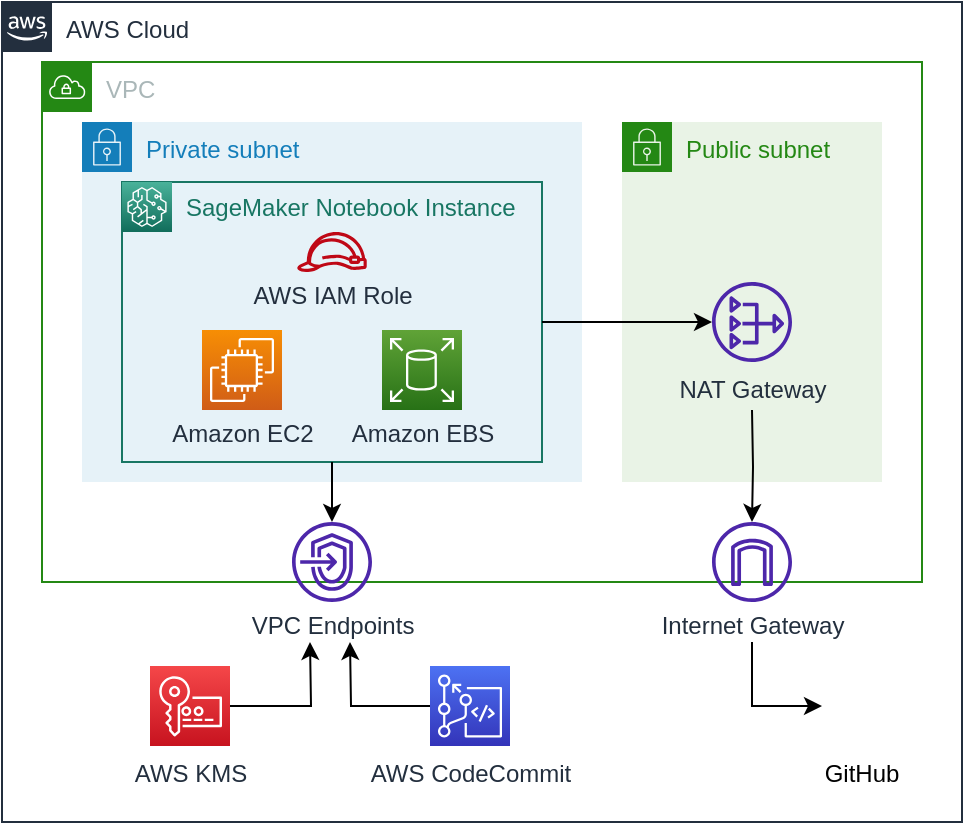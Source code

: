 <mxfile version="20.2.3" type="device"><diagram id="nOkpBZcZqbjnXywVXBLF" name="Page-1"><mxGraphModel dx="860" dy="580" grid="1" gridSize="10" guides="1" tooltips="1" connect="1" arrows="1" fold="1" page="1" pageScale="1" pageWidth="850" pageHeight="1100" math="0" shadow="0"><root><mxCell id="0"/><mxCell id="1" parent="0"/><mxCell id="jQgcPAvfA3B8L6dtxu0Y-1" value="AWS Cloud" style="points=[[0,0],[0.25,0],[0.5,0],[0.75,0],[1,0],[1,0.25],[1,0.5],[1,0.75],[1,1],[0.75,1],[0.5,1],[0.25,1],[0,1],[0,0.75],[0,0.5],[0,0.25]];outlineConnect=0;gradientColor=none;html=1;whiteSpace=wrap;fontSize=12;fontStyle=0;container=1;pointerEvents=0;collapsible=0;recursiveResize=0;shape=mxgraph.aws4.group;grIcon=mxgraph.aws4.group_aws_cloud_alt;strokeColor=#232F3E;fillColor=none;verticalAlign=top;align=left;spacingLeft=30;fontColor=#232F3E;dashed=0;" vertex="1" parent="1"><mxGeometry x="100" y="40" width="480" height="410" as="geometry"/></mxCell><mxCell id="jQgcPAvfA3B8L6dtxu0Y-2" value="VPC" style="points=[[0,0],[0.25,0],[0.5,0],[0.75,0],[1,0],[1,0.25],[1,0.5],[1,0.75],[1,1],[0.75,1],[0.5,1],[0.25,1],[0,1],[0,0.75],[0,0.5],[0,0.25]];outlineConnect=0;gradientColor=none;html=1;whiteSpace=wrap;fontSize=12;fontStyle=0;container=1;pointerEvents=0;collapsible=0;recursiveResize=0;shape=mxgraph.aws4.group;grIcon=mxgraph.aws4.group_vpc;strokeColor=#248814;fillColor=none;verticalAlign=top;align=left;spacingLeft=30;fontColor=#AAB7B8;dashed=0;" vertex="1" parent="jQgcPAvfA3B8L6dtxu0Y-1"><mxGeometry x="20" y="30" width="440" height="260" as="geometry"/></mxCell><mxCell id="jQgcPAvfA3B8L6dtxu0Y-3" value="Private subnet" style="points=[[0,0],[0.25,0],[0.5,0],[0.75,0],[1,0],[1,0.25],[1,0.5],[1,0.75],[1,1],[0.75,1],[0.5,1],[0.25,1],[0,1],[0,0.75],[0,0.5],[0,0.25]];outlineConnect=0;gradientColor=none;html=1;whiteSpace=wrap;fontSize=12;fontStyle=0;container=1;pointerEvents=0;collapsible=0;recursiveResize=0;shape=mxgraph.aws4.group;grIcon=mxgraph.aws4.group_security_group;grStroke=0;strokeColor=#147EBA;fillColor=#E6F2F8;verticalAlign=top;align=left;spacingLeft=30;fontColor=#147EBA;dashed=0;" vertex="1" parent="jQgcPAvfA3B8L6dtxu0Y-2"><mxGeometry x="20" y="30" width="250" height="180" as="geometry"/></mxCell><mxCell id="jQgcPAvfA3B8L6dtxu0Y-5" value="" style="fillColor=none;strokeColor=#187663;verticalAlign=top;fontStyle=0;fontColor=#232F3D;" vertex="1" parent="jQgcPAvfA3B8L6dtxu0Y-3"><mxGeometry x="20" y="30" width="210" height="140" as="geometry"/></mxCell><mxCell id="jQgcPAvfA3B8L6dtxu0Y-6" value="SageMaker Notebook Instance" style="sketch=0;points=[[0,0,0],[0.25,0,0],[0.5,0,0],[0.75,0,0],[1,0,0],[0,1,0],[0.25,1,0],[0.5,1,0],[0.75,1,0],[1,1,0],[0,0.25,0],[0,0.5,0],[0,0.75,0],[1,0.25,0],[1,0.5,0],[1,0.75,0]];outlineConnect=0;fontColor=#187663;gradientColor=#4AB29A;gradientDirection=north;fillColor=#116D5B;strokeColor=#ffffff;dashed=0;verticalLabelPosition=middle;verticalAlign=middle;align=left;html=1;fontSize=12;fontStyle=0;aspect=fixed;shape=mxgraph.aws4.resourceIcon;resIcon=mxgraph.aws4.sagemaker;labelPosition=right;spacingLeft=5;" vertex="1" parent="jQgcPAvfA3B8L6dtxu0Y-3"><mxGeometry x="20" y="30" width="25" height="25" as="geometry"/></mxCell><mxCell id="jQgcPAvfA3B8L6dtxu0Y-8" value="Amazon EBS" style="sketch=0;points=[[0,0,0],[0.25,0,0],[0.5,0,0],[0.75,0,0],[1,0,0],[0,1,0],[0.25,1,0],[0.5,1,0],[0.75,1,0],[1,1,0],[0,0.25,0],[0,0.5,0],[0,0.75,0],[1,0.25,0],[1,0.5,0],[1,0.75,0]];outlineConnect=0;fontColor=#232F3E;gradientColor=#60A337;gradientDirection=north;fillColor=#277116;strokeColor=#ffffff;dashed=0;verticalLabelPosition=bottom;verticalAlign=top;align=center;html=1;fontSize=12;fontStyle=0;aspect=fixed;shape=mxgraph.aws4.resourceIcon;resIcon=mxgraph.aws4.elastic_block_store;spacing=0;" vertex="1" parent="jQgcPAvfA3B8L6dtxu0Y-3"><mxGeometry x="150" y="104" width="40" height="40" as="geometry"/></mxCell><mxCell id="jQgcPAvfA3B8L6dtxu0Y-9" value="Amazon EC2" style="sketch=0;points=[[0,0,0],[0.25,0,0],[0.5,0,0],[0.75,0,0],[1,0,0],[0,1,0],[0.25,1,0],[0.5,1,0],[0.75,1,0],[1,1,0],[0,0.25,0],[0,0.5,0],[0,0.75,0],[1,0.25,0],[1,0.5,0],[1,0.75,0]];outlineConnect=0;fontColor=#232F3E;gradientColor=#F78E04;gradientDirection=north;fillColor=#D05C17;strokeColor=#ffffff;dashed=0;verticalLabelPosition=bottom;verticalAlign=top;align=center;html=1;fontSize=12;fontStyle=0;aspect=fixed;shape=mxgraph.aws4.resourceIcon;resIcon=mxgraph.aws4.ec2;spacing=0;" vertex="1" parent="jQgcPAvfA3B8L6dtxu0Y-3"><mxGeometry x="60" y="104" width="40" height="40" as="geometry"/></mxCell><mxCell id="jQgcPAvfA3B8L6dtxu0Y-12" value="AWS IAM Role" style="sketch=0;outlineConnect=0;fontColor=#232F3E;gradientColor=none;fillColor=#BF0816;strokeColor=none;dashed=0;verticalLabelPosition=bottom;verticalAlign=top;align=center;html=1;fontSize=12;fontStyle=0;aspect=fixed;pointerEvents=1;shape=mxgraph.aws4.role;spacing=0;" vertex="1" parent="jQgcPAvfA3B8L6dtxu0Y-3"><mxGeometry x="107.27" y="55" width="35.45" height="20" as="geometry"/></mxCell><mxCell id="jQgcPAvfA3B8L6dtxu0Y-15" value="VPC Endpoints" style="sketch=0;outlineConnect=0;fontColor=#232F3E;gradientColor=none;fillColor=#4D27AA;strokeColor=none;dashed=0;verticalLabelPosition=bottom;verticalAlign=top;align=center;html=1;fontSize=12;fontStyle=0;aspect=fixed;pointerEvents=1;shape=mxgraph.aws4.endpoints;perimeterSpacing=0;spacing=0;" vertex="1" parent="jQgcPAvfA3B8L6dtxu0Y-2"><mxGeometry x="125" y="230" width="40" height="40" as="geometry"/></mxCell><mxCell id="jQgcPAvfA3B8L6dtxu0Y-23" value="Public subnet" style="points=[[0,0],[0.25,0],[0.5,0],[0.75,0],[1,0],[1,0.25],[1,0.5],[1,0.75],[1,1],[0.75,1],[0.5,1],[0.25,1],[0,1],[0,0.75],[0,0.5],[0,0.25]];outlineConnect=0;gradientColor=none;html=1;whiteSpace=wrap;fontSize=12;fontStyle=0;container=1;pointerEvents=0;collapsible=0;recursiveResize=0;shape=mxgraph.aws4.group;grIcon=mxgraph.aws4.group_security_group;grStroke=0;strokeColor=#248814;fillColor=#E9F3E6;verticalAlign=top;align=left;spacingLeft=30;fontColor=#248814;dashed=0;" vertex="1" parent="jQgcPAvfA3B8L6dtxu0Y-2"><mxGeometry x="290" y="30" width="130" height="180" as="geometry"/></mxCell><mxCell id="jQgcPAvfA3B8L6dtxu0Y-24" value="NAT Gateway" style="sketch=0;outlineConnect=0;fontColor=#232F3E;gradientColor=none;fillColor=#4D27AA;strokeColor=none;dashed=0;verticalLabelPosition=bottom;verticalAlign=top;align=center;html=1;fontSize=12;fontStyle=0;aspect=fixed;pointerEvents=1;shape=mxgraph.aws4.nat_gateway;" vertex="1" parent="jQgcPAvfA3B8L6dtxu0Y-23"><mxGeometry x="45" y="80" width="40" height="40" as="geometry"/></mxCell><mxCell id="jQgcPAvfA3B8L6dtxu0Y-17" style="edgeStyle=orthogonalEdgeStyle;rounded=0;orthogonalLoop=1;jettySize=auto;html=1;exitX=0.5;exitY=1;exitDx=0;exitDy=0;" edge="1" parent="jQgcPAvfA3B8L6dtxu0Y-2" source="jQgcPAvfA3B8L6dtxu0Y-5" target="jQgcPAvfA3B8L6dtxu0Y-15"><mxGeometry relative="1" as="geometry"><mxPoint x="145" y="190" as="sourcePoint"/><Array as="points"><mxPoint x="145" y="220"/><mxPoint x="145" y="220"/></Array></mxGeometry></mxCell><mxCell id="jQgcPAvfA3B8L6dtxu0Y-26" style="edgeStyle=orthogonalEdgeStyle;rounded=0;orthogonalLoop=1;jettySize=auto;html=1;fontSize=10;fontColor=#187663;startArrow=none;startFill=0;" edge="1" parent="jQgcPAvfA3B8L6dtxu0Y-2" source="jQgcPAvfA3B8L6dtxu0Y-5" target="jQgcPAvfA3B8L6dtxu0Y-24"><mxGeometry relative="1" as="geometry"/></mxCell><mxCell id="jQgcPAvfA3B8L6dtxu0Y-22" value="Internet Gateway" style="sketch=0;outlineConnect=0;fontColor=#232F3E;gradientColor=none;fillColor=#4D27AA;strokeColor=none;dashed=0;verticalLabelPosition=bottom;verticalAlign=top;align=center;html=1;fontSize=12;fontStyle=0;aspect=fixed;pointerEvents=1;shape=mxgraph.aws4.internet_gateway;spacing=0;" vertex="1" parent="jQgcPAvfA3B8L6dtxu0Y-2"><mxGeometry x="335" y="230" width="40" height="40" as="geometry"/></mxCell><mxCell id="jQgcPAvfA3B8L6dtxu0Y-28" style="edgeStyle=orthogonalEdgeStyle;rounded=0;orthogonalLoop=1;jettySize=auto;html=1;fontSize=10;fontColor=#187663;startArrow=none;startFill=0;" edge="1" parent="jQgcPAvfA3B8L6dtxu0Y-2" target="jQgcPAvfA3B8L6dtxu0Y-22"><mxGeometry relative="1" as="geometry"><mxPoint x="355" y="174" as="sourcePoint"/><mxPoint x="355" y="260" as="targetPoint"/></mxGeometry></mxCell><mxCell id="jQgcPAvfA3B8L6dtxu0Y-19" style="edgeStyle=orthogonalEdgeStyle;rounded=0;orthogonalLoop=1;jettySize=auto;html=1;startArrow=none;startFill=0;exitX=0;exitY=0.5;exitDx=0;exitDy=0;exitPerimeter=0;" edge="1" parent="jQgcPAvfA3B8L6dtxu0Y-1" source="jQgcPAvfA3B8L6dtxu0Y-13"><mxGeometry relative="1" as="geometry"><mxPoint x="224" y="352.0" as="sourcePoint"/><mxPoint x="174" y="320" as="targetPoint"/></mxGeometry></mxCell><mxCell id="jQgcPAvfA3B8L6dtxu0Y-13" value="AWS CodeCommit" style="sketch=0;points=[[0,0,0],[0.25,0,0],[0.5,0,0],[0.75,0,0],[1,0,0],[0,1,0],[0.25,1,0],[0.5,1,0],[0.75,1,0],[1,1,0],[0,0.25,0],[0,0.5,0],[0,0.75,0],[1,0.25,0],[1,0.5,0],[1,0.75,0]];outlineConnect=0;fontColor=#232F3E;gradientColor=#4D72F3;gradientDirection=north;fillColor=#3334B9;strokeColor=#ffffff;dashed=0;verticalLabelPosition=bottom;verticalAlign=top;align=center;html=1;fontSize=12;fontStyle=0;aspect=fixed;shape=mxgraph.aws4.resourceIcon;resIcon=mxgraph.aws4.codecommit;" vertex="1" parent="jQgcPAvfA3B8L6dtxu0Y-1"><mxGeometry x="214" y="332" width="40" height="40" as="geometry"/></mxCell><mxCell id="jQgcPAvfA3B8L6dtxu0Y-16" value="GitHub" style="shape=image;verticalLabelPosition=bottom;labelBackgroundColor=default;verticalAlign=top;aspect=fixed;imageAspect=0;image=https://cdn-icons-png.flaticon.com/512/25/25231.png;" vertex="1" parent="jQgcPAvfA3B8L6dtxu0Y-1"><mxGeometry x="410" y="332" width="40" height="40" as="geometry"/></mxCell><mxCell id="jQgcPAvfA3B8L6dtxu0Y-18" style="edgeStyle=orthogonalEdgeStyle;rounded=0;orthogonalLoop=1;jettySize=auto;html=1;startArrow=none;startFill=0;exitX=1;exitY=0.5;exitDx=0;exitDy=0;exitPerimeter=0;" edge="1" parent="jQgcPAvfA3B8L6dtxu0Y-1" source="jQgcPAvfA3B8L6dtxu0Y-10"><mxGeometry relative="1" as="geometry"><mxPoint x="104" y="352.0" as="sourcePoint"/><mxPoint x="154" y="320" as="targetPoint"/></mxGeometry></mxCell><mxCell id="jQgcPAvfA3B8L6dtxu0Y-10" value="AWS KMS" style="sketch=0;points=[[0,0,0],[0.25,0,0],[0.5,0,0],[0.75,0,0],[1,0,0],[0,1,0],[0.25,1,0],[0.5,1,0],[0.75,1,0],[1,1,0],[0,0.25,0],[0,0.5,0],[0,0.75,0],[1,0.25,0],[1,0.5,0],[1,0.75,0]];outlineConnect=0;fontColor=#232F3E;gradientColor=#F54749;gradientDirection=north;fillColor=#C7131F;strokeColor=#ffffff;dashed=0;verticalLabelPosition=bottom;verticalAlign=top;align=center;html=1;fontSize=12;fontStyle=0;aspect=fixed;shape=mxgraph.aws4.resourceIcon;resIcon=mxgraph.aws4.key_management_service;" vertex="1" parent="jQgcPAvfA3B8L6dtxu0Y-1"><mxGeometry x="74" y="332" width="40" height="40" as="geometry"/></mxCell><mxCell id="jQgcPAvfA3B8L6dtxu0Y-29" style="edgeStyle=orthogonalEdgeStyle;rounded=0;orthogonalLoop=1;jettySize=auto;html=1;fontSize=10;fontColor=#187663;startArrow=none;startFill=0;" edge="1" parent="jQgcPAvfA3B8L6dtxu0Y-1" target="jQgcPAvfA3B8L6dtxu0Y-16"><mxGeometry relative="1" as="geometry"><mxPoint x="375" y="320" as="sourcePoint"/><Array as="points"><mxPoint x="375" y="352"/></Array></mxGeometry></mxCell></root></mxGraphModel></diagram></mxfile>
